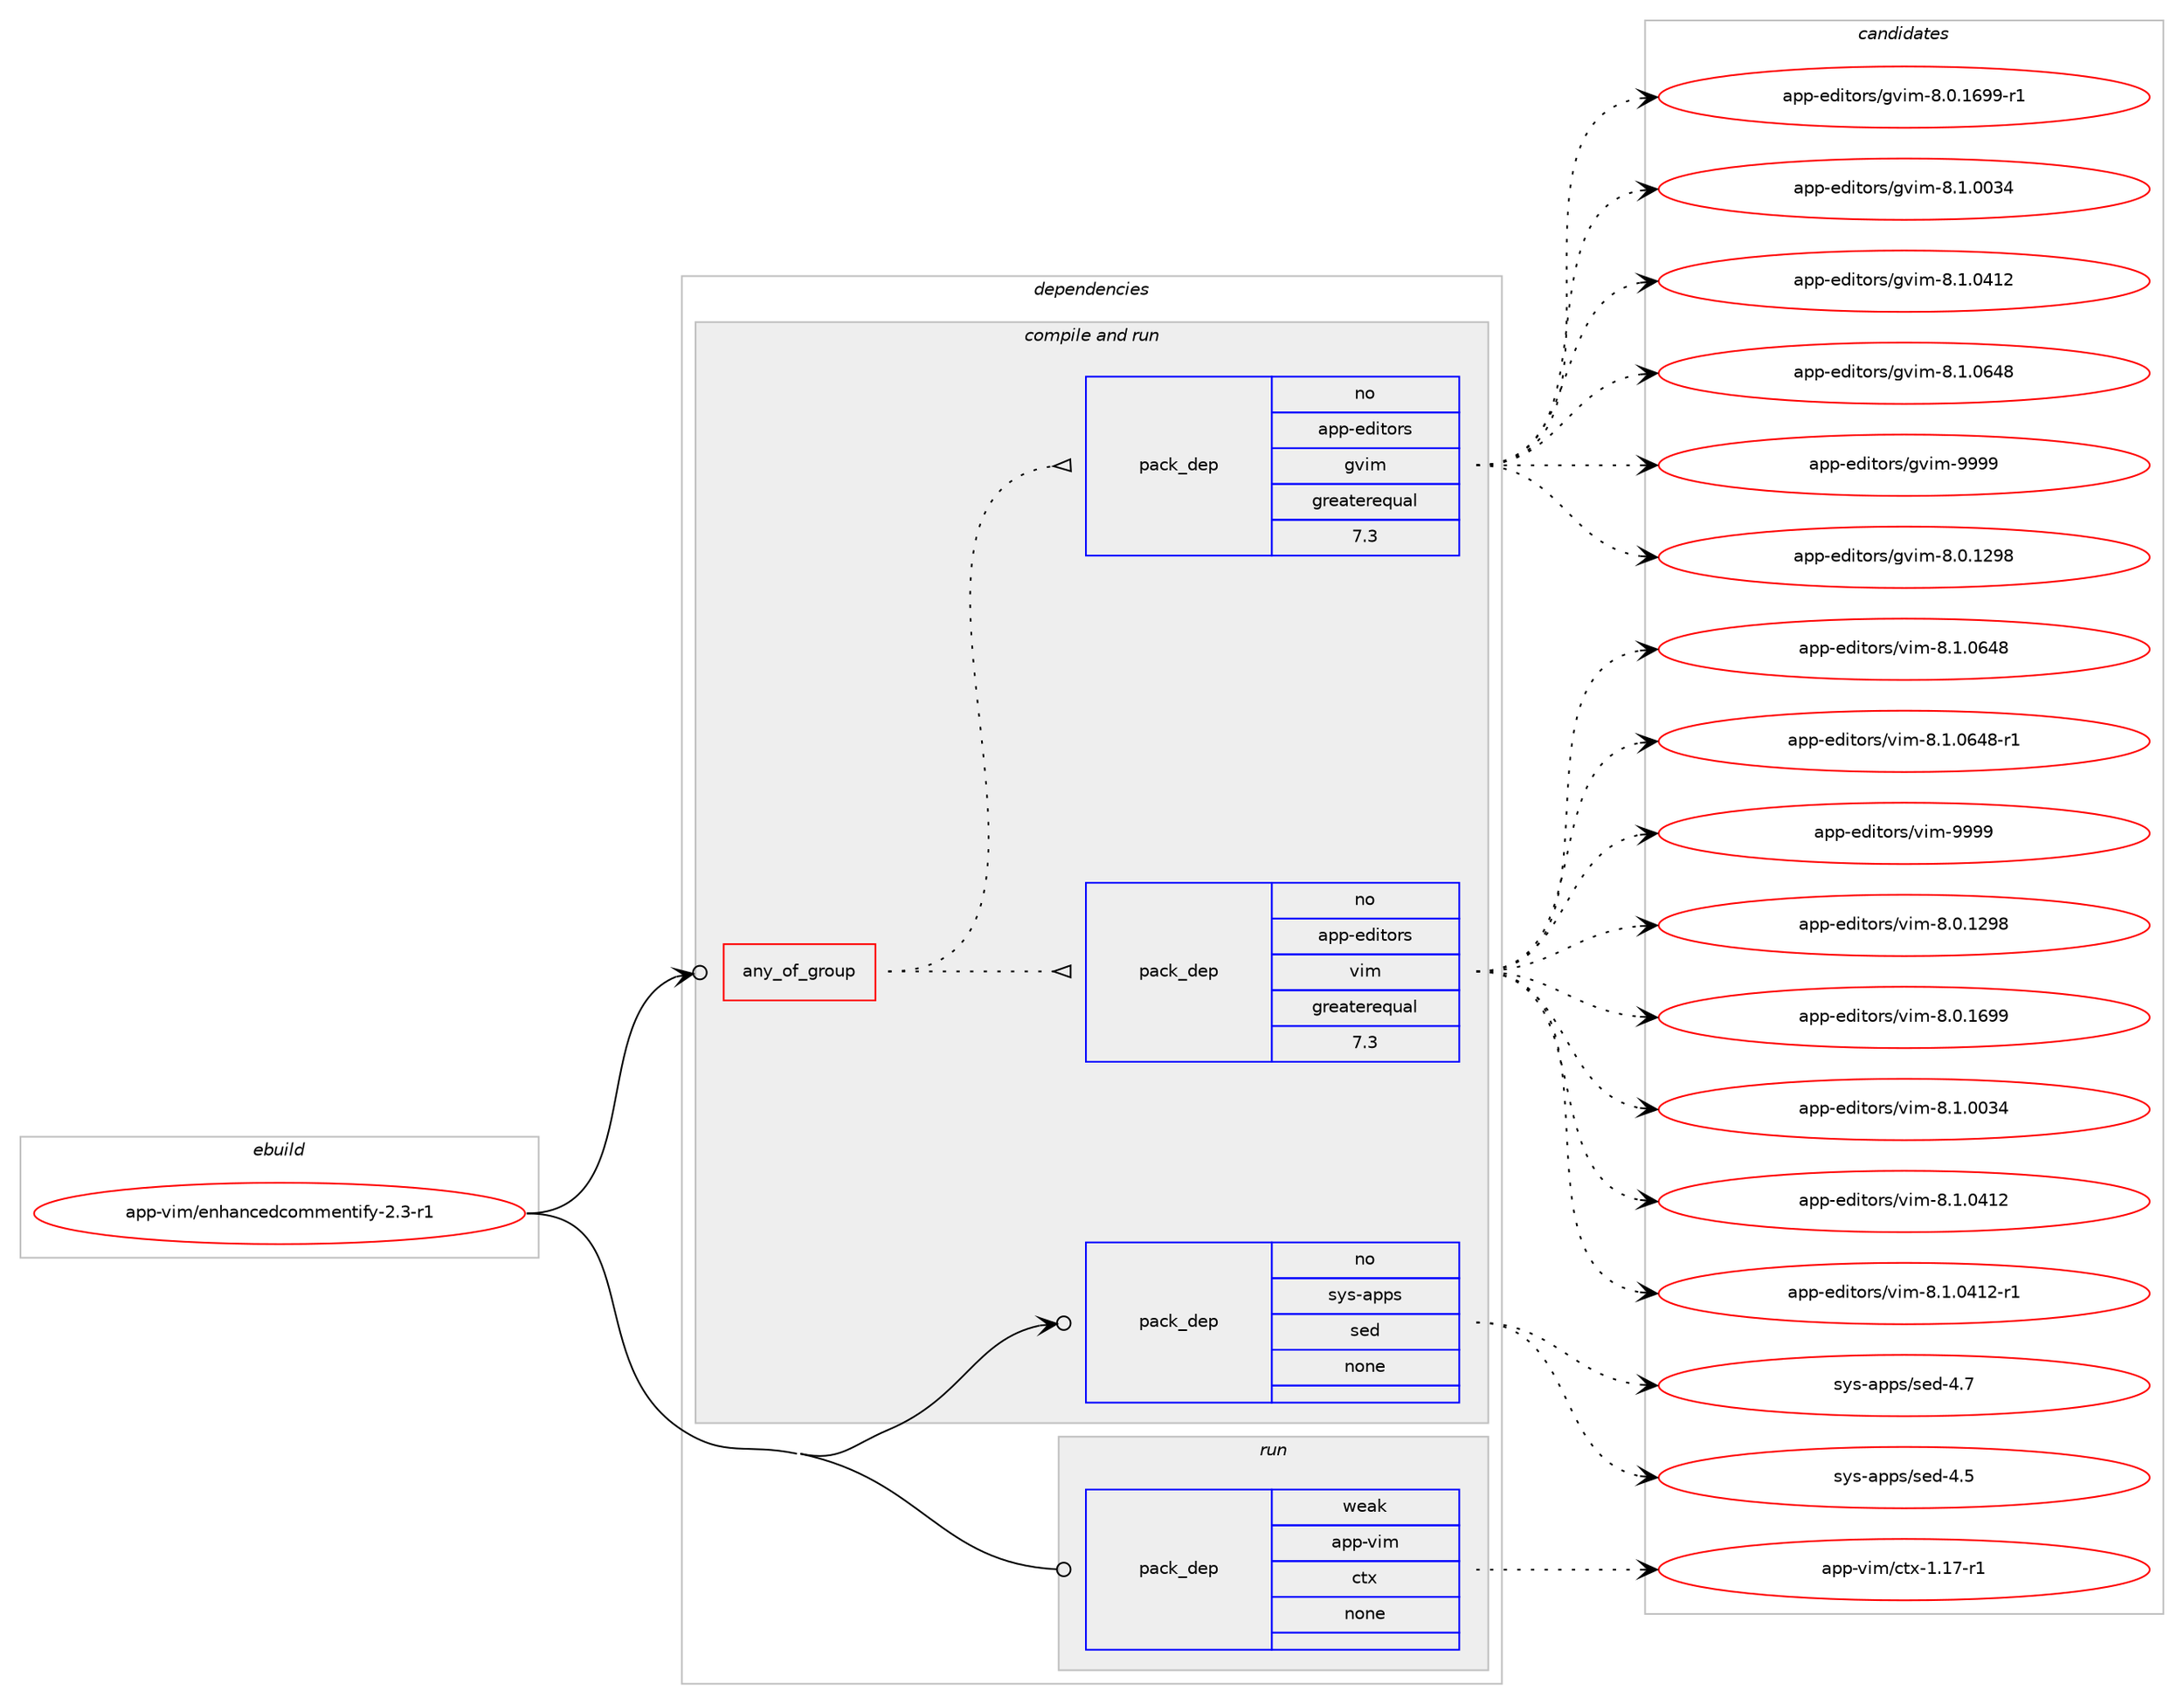 digraph prolog {

# *************
# Graph options
# *************

newrank=true;
concentrate=true;
compound=true;
graph [rankdir=LR,fontname=Helvetica,fontsize=10,ranksep=1.5];#, ranksep=2.5, nodesep=0.2];
edge  [arrowhead=vee];
node  [fontname=Helvetica,fontsize=10];

# **********
# The ebuild
# **********

subgraph cluster_leftcol {
color=gray;
rank=same;
label=<<i>ebuild</i>>;
id [label="app-vim/enhancedcommentify-2.3-r1", color=red, width=4, href="../app-vim/enhancedcommentify-2.3-r1.svg"];
}

# ****************
# The dependencies
# ****************

subgraph cluster_midcol {
color=gray;
label=<<i>dependencies</i>>;
subgraph cluster_compile {
fillcolor="#eeeeee";
style=filled;
label=<<i>compile</i>>;
}
subgraph cluster_compileandrun {
fillcolor="#eeeeee";
style=filled;
label=<<i>compile and run</i>>;
subgraph any20099 {
dependency1314124 [label=<<TABLE BORDER="0" CELLBORDER="1" CELLSPACING="0" CELLPADDING="4"><TR><TD CELLPADDING="10">any_of_group</TD></TR></TABLE>>, shape=none, color=red];subgraph pack937093 {
dependency1314125 [label=<<TABLE BORDER="0" CELLBORDER="1" CELLSPACING="0" CELLPADDING="4" WIDTH="220"><TR><TD ROWSPAN="6" CELLPADDING="30">pack_dep</TD></TR><TR><TD WIDTH="110">no</TD></TR><TR><TD>app-editors</TD></TR><TR><TD>vim</TD></TR><TR><TD>greaterequal</TD></TR><TR><TD>7.3</TD></TR></TABLE>>, shape=none, color=blue];
}
dependency1314124:e -> dependency1314125:w [weight=20,style="dotted",arrowhead="oinv"];
subgraph pack937094 {
dependency1314126 [label=<<TABLE BORDER="0" CELLBORDER="1" CELLSPACING="0" CELLPADDING="4" WIDTH="220"><TR><TD ROWSPAN="6" CELLPADDING="30">pack_dep</TD></TR><TR><TD WIDTH="110">no</TD></TR><TR><TD>app-editors</TD></TR><TR><TD>gvim</TD></TR><TR><TD>greaterequal</TD></TR><TR><TD>7.3</TD></TR></TABLE>>, shape=none, color=blue];
}
dependency1314124:e -> dependency1314126:w [weight=20,style="dotted",arrowhead="oinv"];
}
id:e -> dependency1314124:w [weight=20,style="solid",arrowhead="odotvee"];
subgraph pack937095 {
dependency1314127 [label=<<TABLE BORDER="0" CELLBORDER="1" CELLSPACING="0" CELLPADDING="4" WIDTH="220"><TR><TD ROWSPAN="6" CELLPADDING="30">pack_dep</TD></TR><TR><TD WIDTH="110">no</TD></TR><TR><TD>sys-apps</TD></TR><TR><TD>sed</TD></TR><TR><TD>none</TD></TR><TR><TD></TD></TR></TABLE>>, shape=none, color=blue];
}
id:e -> dependency1314127:w [weight=20,style="solid",arrowhead="odotvee"];
}
subgraph cluster_run {
fillcolor="#eeeeee";
style=filled;
label=<<i>run</i>>;
subgraph pack937096 {
dependency1314128 [label=<<TABLE BORDER="0" CELLBORDER="1" CELLSPACING="0" CELLPADDING="4" WIDTH="220"><TR><TD ROWSPAN="6" CELLPADDING="30">pack_dep</TD></TR><TR><TD WIDTH="110">weak</TD></TR><TR><TD>app-vim</TD></TR><TR><TD>ctx</TD></TR><TR><TD>none</TD></TR><TR><TD></TD></TR></TABLE>>, shape=none, color=blue];
}
id:e -> dependency1314128:w [weight=20,style="solid",arrowhead="odot"];
}
}

# **************
# The candidates
# **************

subgraph cluster_choices {
rank=same;
color=gray;
label=<<i>candidates</i>>;

subgraph choice937093 {
color=black;
nodesep=1;
choice971121124510110010511611111411547118105109455646484649505756 [label="app-editors/vim-8.0.1298", color=red, width=4,href="../app-editors/vim-8.0.1298.svg"];
choice971121124510110010511611111411547118105109455646484649545757 [label="app-editors/vim-8.0.1699", color=red, width=4,href="../app-editors/vim-8.0.1699.svg"];
choice971121124510110010511611111411547118105109455646494648485152 [label="app-editors/vim-8.1.0034", color=red, width=4,href="../app-editors/vim-8.1.0034.svg"];
choice971121124510110010511611111411547118105109455646494648524950 [label="app-editors/vim-8.1.0412", color=red, width=4,href="../app-editors/vim-8.1.0412.svg"];
choice9711211245101100105116111114115471181051094556464946485249504511449 [label="app-editors/vim-8.1.0412-r1", color=red, width=4,href="../app-editors/vim-8.1.0412-r1.svg"];
choice971121124510110010511611111411547118105109455646494648545256 [label="app-editors/vim-8.1.0648", color=red, width=4,href="../app-editors/vim-8.1.0648.svg"];
choice9711211245101100105116111114115471181051094556464946485452564511449 [label="app-editors/vim-8.1.0648-r1", color=red, width=4,href="../app-editors/vim-8.1.0648-r1.svg"];
choice9711211245101100105116111114115471181051094557575757 [label="app-editors/vim-9999", color=red, width=4,href="../app-editors/vim-9999.svg"];
dependency1314125:e -> choice971121124510110010511611111411547118105109455646484649505756:w [style=dotted,weight="100"];
dependency1314125:e -> choice971121124510110010511611111411547118105109455646484649545757:w [style=dotted,weight="100"];
dependency1314125:e -> choice971121124510110010511611111411547118105109455646494648485152:w [style=dotted,weight="100"];
dependency1314125:e -> choice971121124510110010511611111411547118105109455646494648524950:w [style=dotted,weight="100"];
dependency1314125:e -> choice9711211245101100105116111114115471181051094556464946485249504511449:w [style=dotted,weight="100"];
dependency1314125:e -> choice971121124510110010511611111411547118105109455646494648545256:w [style=dotted,weight="100"];
dependency1314125:e -> choice9711211245101100105116111114115471181051094556464946485452564511449:w [style=dotted,weight="100"];
dependency1314125:e -> choice9711211245101100105116111114115471181051094557575757:w [style=dotted,weight="100"];
}
subgraph choice937094 {
color=black;
nodesep=1;
choice971121124510110010511611111411547103118105109455646484649505756 [label="app-editors/gvim-8.0.1298", color=red, width=4,href="../app-editors/gvim-8.0.1298.svg"];
choice9711211245101100105116111114115471031181051094556464846495457574511449 [label="app-editors/gvim-8.0.1699-r1", color=red, width=4,href="../app-editors/gvim-8.0.1699-r1.svg"];
choice971121124510110010511611111411547103118105109455646494648485152 [label="app-editors/gvim-8.1.0034", color=red, width=4,href="../app-editors/gvim-8.1.0034.svg"];
choice971121124510110010511611111411547103118105109455646494648524950 [label="app-editors/gvim-8.1.0412", color=red, width=4,href="../app-editors/gvim-8.1.0412.svg"];
choice971121124510110010511611111411547103118105109455646494648545256 [label="app-editors/gvim-8.1.0648", color=red, width=4,href="../app-editors/gvim-8.1.0648.svg"];
choice9711211245101100105116111114115471031181051094557575757 [label="app-editors/gvim-9999", color=red, width=4,href="../app-editors/gvim-9999.svg"];
dependency1314126:e -> choice971121124510110010511611111411547103118105109455646484649505756:w [style=dotted,weight="100"];
dependency1314126:e -> choice9711211245101100105116111114115471031181051094556464846495457574511449:w [style=dotted,weight="100"];
dependency1314126:e -> choice971121124510110010511611111411547103118105109455646494648485152:w [style=dotted,weight="100"];
dependency1314126:e -> choice971121124510110010511611111411547103118105109455646494648524950:w [style=dotted,weight="100"];
dependency1314126:e -> choice971121124510110010511611111411547103118105109455646494648545256:w [style=dotted,weight="100"];
dependency1314126:e -> choice9711211245101100105116111114115471031181051094557575757:w [style=dotted,weight="100"];
}
subgraph choice937095 {
color=black;
nodesep=1;
choice11512111545971121121154711510110045524653 [label="sys-apps/sed-4.5", color=red, width=4,href="../sys-apps/sed-4.5.svg"];
choice11512111545971121121154711510110045524655 [label="sys-apps/sed-4.7", color=red, width=4,href="../sys-apps/sed-4.7.svg"];
dependency1314127:e -> choice11512111545971121121154711510110045524653:w [style=dotted,weight="100"];
dependency1314127:e -> choice11512111545971121121154711510110045524655:w [style=dotted,weight="100"];
}
subgraph choice937096 {
color=black;
nodesep=1;
choice9711211245118105109479911612045494649554511449 [label="app-vim/ctx-1.17-r1", color=red, width=4,href="../app-vim/ctx-1.17-r1.svg"];
dependency1314128:e -> choice9711211245118105109479911612045494649554511449:w [style=dotted,weight="100"];
}
}

}

